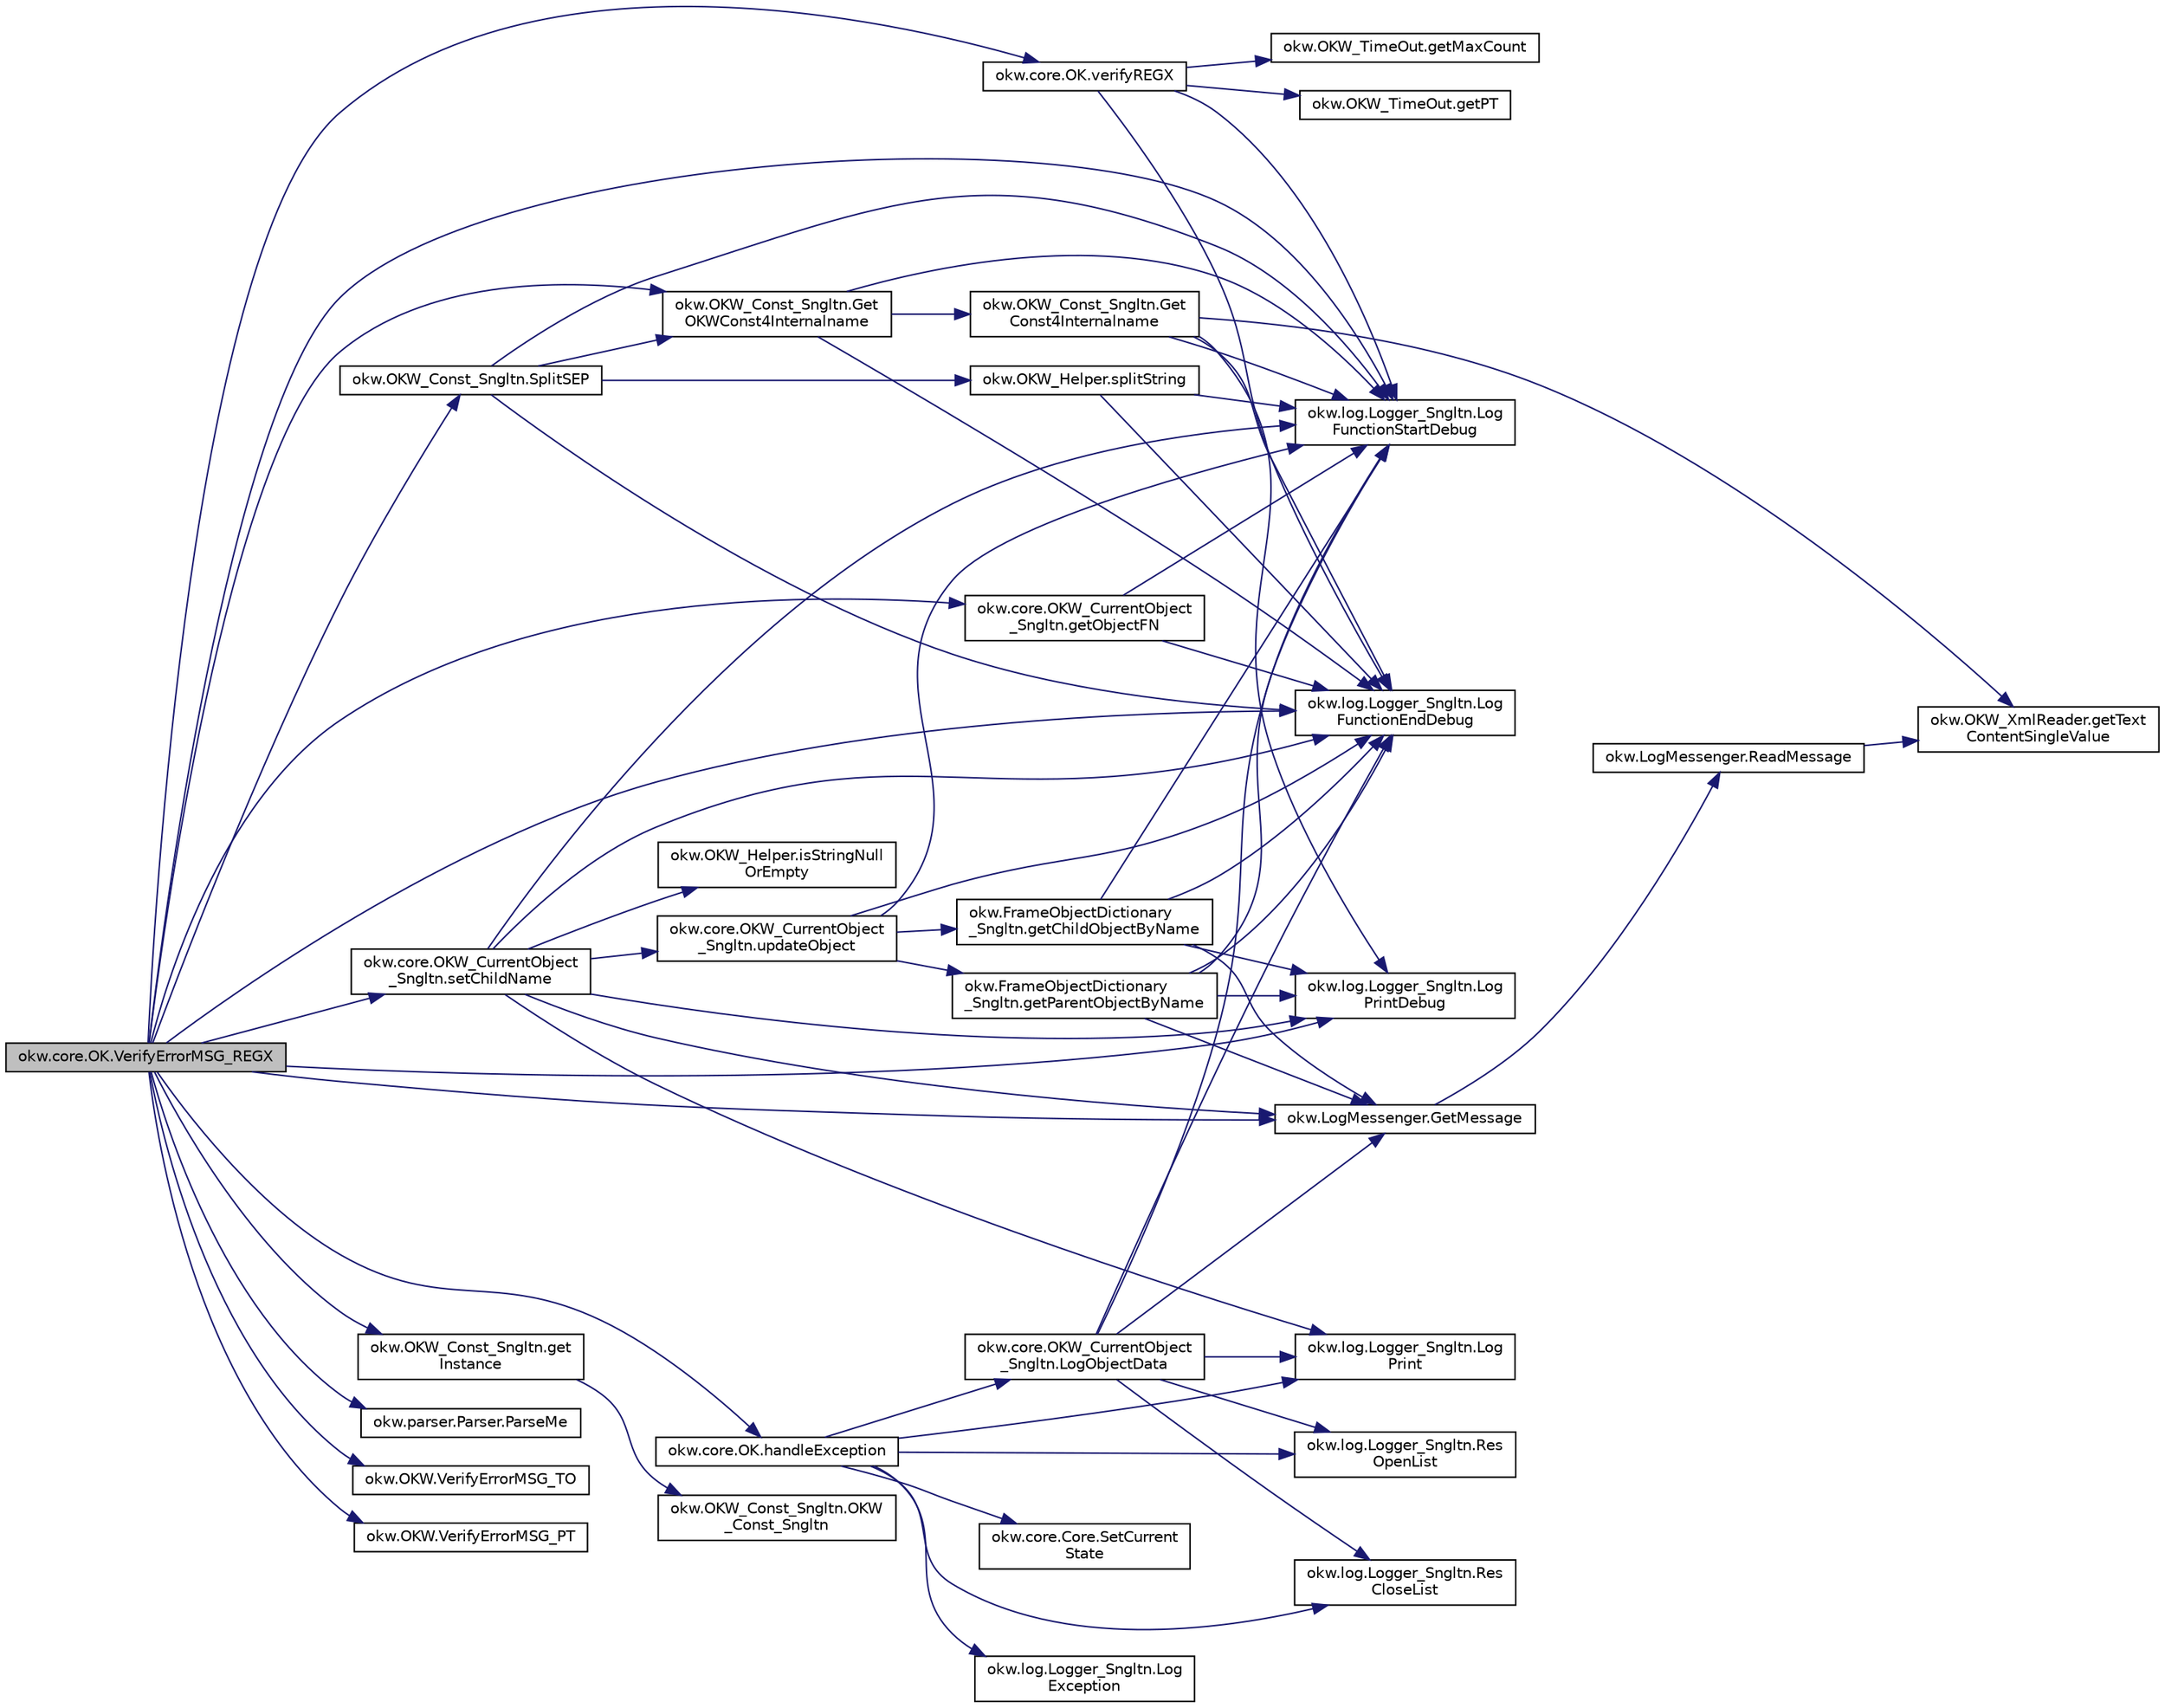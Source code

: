 digraph "okw.core.OK.VerifyErrorMSG_REGX"
{
 // INTERACTIVE_SVG=YES
 // LATEX_PDF_SIZE
  edge [fontname="Helvetica",fontsize="10",labelfontname="Helvetica",labelfontsize="10"];
  node [fontname="Helvetica",fontsize="10",shape=record];
  rankdir="LR";
  Node1284 [label="okw.core.OK.VerifyErrorMSG_REGX",height=0.2,width=0.4,color="black", fillcolor="grey75", style="filled", fontcolor="black",tooltip="Überprüft Fehlermeldungen in mit Angular validierten Formularen."];
  Node1284 -> Node1285 [color="midnightblue",fontsize="10",style="solid",fontname="Helvetica"];
  Node1285 [label="okw.log.Logger_Sngltn.Log\lFunctionStartDebug",height=0.2,width=0.4,color="black", fillcolor="white", style="filled",URL="$classokw_1_1log_1_1_logger___sngltn.html#a2d4c3d22d2a52b92873ee2f3853d9c42",tooltip="LogFunctionStartDebug:"];
  Node1284 -> Node1286 [color="midnightblue",fontsize="10",style="solid",fontname="Helvetica"];
  Node1286 [label="okw.OKW_Const_Sngltn.get\lInstance",height=0.2,width=0.4,color="black", fillcolor="white", style="filled",URL="$classokw_1_1_o_k_w___const___sngltn.html#afdb8f095b58cbd870dbb8eb353e3b0bf",tooltip="Holt die einzige Instanz dieser Klasse."];
  Node1286 -> Node1287 [color="midnightblue",fontsize="10",style="solid",fontname="Helvetica"];
  Node1287 [label="okw.OKW_Const_Sngltn.OKW\l_Const_Sngltn",height=0.2,width=0.4,color="black", fillcolor="white", style="filled",URL="$classokw_1_1_o_k_w___const___sngltn.html#a8404c43fc549df30d37c369c7d6e89ae",tooltip="Privater Konstruktor ohne Parameter im Entwurfsmuster Singelton initialisiert die Klasse OKW_Const."];
  Node1284 -> Node1288 [color="midnightblue",fontsize="10",style="solid",fontname="Helvetica"];
  Node1288 [label="okw.OKW_Const_Sngltn.Get\lOKWConst4Internalname",height=0.2,width=0.4,color="black", fillcolor="white", style="filled",URL="$classokw_1_1_o_k_w___const___sngltn.html#a02c05c79f7ea6e862a81a64ce23941fd",tooltip="Methode ermittelt für Internalname und der aktuell eingestellten Sprache den Wert für OKWConst."];
  Node1288 -> Node1285 [color="midnightblue",fontsize="10",style="solid",fontname="Helvetica"];
  Node1288 -> Node1289 [color="midnightblue",fontsize="10",style="solid",fontname="Helvetica"];
  Node1289 [label="okw.OKW_Const_Sngltn.Get\lConst4Internalname",height=0.2,width=0.4,color="black", fillcolor="white", style="filled",URL="$classokw_1_1_o_k_w___const___sngltn.html#a51cde06bf07e855ba4d69ff36b9a27f7",tooltip="Methode ermittelt für Internalname und der aktuell eingestellten Sprache den Wert für Const."];
  Node1289 -> Node1285 [color="midnightblue",fontsize="10",style="solid",fontname="Helvetica"];
  Node1289 -> Node1290 [color="midnightblue",fontsize="10",style="solid",fontname="Helvetica"];
  Node1290 [label="okw.log.Logger_Sngltn.Log\lPrintDebug",height=0.2,width=0.4,color="black", fillcolor="white", style="filled",URL="$classokw_1_1log_1_1_logger___sngltn.html#a313f97c79ba4662d9daaf7f537dd02f4",tooltip="Loggt eine Nachricht."];
  Node1289 -> Node1291 [color="midnightblue",fontsize="10",style="solid",fontname="Helvetica"];
  Node1291 [label="okw.OKW_XmlReader.getText\lContentSingleValue",height=0.2,width=0.4,color="black", fillcolor="white", style="filled",URL="$classokw_1_1_o_k_w___xml_reader.html#ab920b5335a2e1429c14cc5f8e79f39eb",tooltip="Lies den TextContent eines Tag."];
  Node1289 -> Node1292 [color="midnightblue",fontsize="10",style="solid",fontname="Helvetica"];
  Node1292 [label="okw.log.Logger_Sngltn.Log\lFunctionEndDebug",height=0.2,width=0.4,color="black", fillcolor="white", style="filled",URL="$classokw_1_1log_1_1_logger___sngltn.html#a91b192a4e0381f6d02b791693d0fab84",tooltip="LogFunctionEndDebug:"];
  Node1288 -> Node1292 [color="midnightblue",fontsize="10",style="solid",fontname="Helvetica"];
  Node1284 -> Node1290 [color="midnightblue",fontsize="10",style="solid",fontname="Helvetica"];
  Node1284 -> Node1293 [color="midnightblue",fontsize="10",style="solid",fontname="Helvetica"];
  Node1293 [label="okw.LogMessenger.GetMessage",height=0.2,width=0.4,color="black", fillcolor="white", style="filled",URL="$classokw_1_1_log_messenger.html#af225d1f037d47b3b085175c09d78bdd2",tooltip="Holt die Log-Meldung für MethodeNmae/Textkey ohne weitere Parameter."];
  Node1293 -> Node1294 [color="midnightblue",fontsize="10",style="solid",fontname="Helvetica"];
  Node1294 [label="okw.LogMessenger.ReadMessage",height=0.2,width=0.4,color="black", fillcolor="white", style="filled",URL="$classokw_1_1_log_messenger.html#a530cd6ab82ec82a04206a2e976ec06e3",tooltip="Interne Kernfunktion holt die Log-Meldung mit Platzhaltern aus der XML-Datei."];
  Node1294 -> Node1291 [color="midnightblue",fontsize="10",style="solid",fontname="Helvetica"];
  Node1284 -> Node1295 [color="midnightblue",fontsize="10",style="solid",fontname="Helvetica"];
  Node1295 [label="okw.OKW_Const_Sngltn.SplitSEP",height=0.2,width=0.4,color="black", fillcolor="white", style="filled",URL="$classokw_1_1_o_k_w___const___sngltn.html#a3851ae4f27e2ae512749767b86b3fc13",tooltip="Methode trennt einen String und wandelt diesen in einen ListString um."];
  Node1295 -> Node1285 [color="midnightblue",fontsize="10",style="solid",fontname="Helvetica"];
  Node1295 -> Node1296 [color="midnightblue",fontsize="10",style="solid",fontname="Helvetica"];
  Node1296 [label="okw.OKW_Helper.splitString",height=0.2,width=0.4,color="black", fillcolor="white", style="filled",URL="$classokw_1_1_o_k_w___helper.html#a268ba5b6db697acd241f3ebea12c4194",tooltip="Splittet einen String am angegebenen Separator auf."];
  Node1296 -> Node1285 [color="midnightblue",fontsize="10",style="solid",fontname="Helvetica"];
  Node1296 -> Node1292 [color="midnightblue",fontsize="10",style="solid",fontname="Helvetica"];
  Node1295 -> Node1288 [color="midnightblue",fontsize="10",style="solid",fontname="Helvetica"];
  Node1295 -> Node1292 [color="midnightblue",fontsize="10",style="solid",fontname="Helvetica"];
  Node1284 -> Node1297 [color="midnightblue",fontsize="10",style="solid",fontname="Helvetica"];
  Node1297 [label="okw.parser.Parser.ParseMe",height=0.2,width=0.4,color="black", fillcolor="white", style="filled",URL="$classokw_1_1parser_1_1_parser.html#a46afb901847316c744413ce473ecada3",tooltip="Parst einen _List&lt string&gt, ersetzt die Parser-Schlüsslewörter durch Werte."];
  Node1284 -> Node1298 [color="midnightblue",fontsize="10",style="solid",fontname="Helvetica"];
  Node1298 [label="okw.core.OKW_CurrentObject\l_Sngltn.setChildName",height=0.2,width=0.4,color="black", fillcolor="white", style="filled",URL="$classokw_1_1core_1_1_o_k_w___current_object___sngltn.html#a461fa1ff29f4bc4a9798707ea7b71849",tooltip="Setzt das Kindobjekt."];
  Node1298 -> Node1285 [color="midnightblue",fontsize="10",style="solid",fontname="Helvetica"];
  Node1298 -> Node1290 [color="midnightblue",fontsize="10",style="solid",fontname="Helvetica"];
  Node1298 -> Node1293 [color="midnightblue",fontsize="10",style="solid",fontname="Helvetica"];
  Node1298 -> Node1299 [color="midnightblue",fontsize="10",style="solid",fontname="Helvetica"];
  Node1299 [label="okw.OKW_Helper.isStringNull\lOrEmpty",height=0.2,width=0.4,color="black", fillcolor="white", style="filled",URL="$classokw_1_1_o_k_w___helper.html#a3a7ba0f42b29adf70574830688e72e4a",tooltip="Prüft ob der gegeben String fpsStrin null oder leer (\"\") ist."];
  Node1298 -> Node1300 [color="midnightblue",fontsize="10",style="solid",fontname="Helvetica"];
  Node1300 [label="okw.log.Logger_Sngltn.Log\lPrint",height=0.2,width=0.4,color="black", fillcolor="white", style="filled",URL="$classokw_1_1log_1_1_logger___sngltn.html#a8ebceaddd6cc6963ddb8e08c72ea808c",tooltip="LogPrint Function: Prints the values of expressions to the results file."];
  Node1298 -> Node1301 [color="midnightblue",fontsize="10",style="solid",fontname="Helvetica"];
  Node1301 [label="okw.core.OKW_CurrentObject\l_Sngltn.updateObject",height=0.2,width=0.4,color="black", fillcolor="white", style="filled",URL="$classokw_1_1core_1_1_o_k_w___current_object___sngltn.html#a51204f2563ba8defb737da6653705819",tooltip="Methode aktualisert zwei Werte:"];
  Node1301 -> Node1285 [color="midnightblue",fontsize="10",style="solid",fontname="Helvetica"];
  Node1301 -> Node1302 [color="midnightblue",fontsize="10",style="solid",fontname="Helvetica"];
  Node1302 [label="okw.FrameObjectDictionary\l_Sngltn.getParentObjectByName",height=0.2,width=0.4,color="black", fillcolor="white", style="filled",URL="$classokw_1_1_frame_object_dictionary___sngltn.html#aeec07d71cbebe71ec3ec4d27e86d6c5c",tooltip="Die Methode liefert das Frame-Object des gegebenen FN eines Fensterobjektes zurück."];
  Node1302 -> Node1285 [color="midnightblue",fontsize="10",style="solid",fontname="Helvetica"];
  Node1302 -> Node1290 [color="midnightblue",fontsize="10",style="solid",fontname="Helvetica"];
  Node1302 -> Node1293 [color="midnightblue",fontsize="10",style="solid",fontname="Helvetica"];
  Node1302 -> Node1292 [color="midnightblue",fontsize="10",style="solid",fontname="Helvetica"];
  Node1301 -> Node1303 [color="midnightblue",fontsize="10",style="solid",fontname="Helvetica"];
  Node1303 [label="okw.FrameObjectDictionary\l_Sngltn.getChildObjectByName",height=0.2,width=0.4,color="black", fillcolor="white", style="filled",URL="$classokw_1_1_frame_object_dictionary___sngltn.html#a0a71734828093357dfc88b5fa242e361",tooltip="Die Methode liefert das Objekt des gegebenen Kindobjekttests zurück."];
  Node1303 -> Node1285 [color="midnightblue",fontsize="10",style="solid",fontname="Helvetica"];
  Node1303 -> Node1290 [color="midnightblue",fontsize="10",style="solid",fontname="Helvetica"];
  Node1303 -> Node1293 [color="midnightblue",fontsize="10",style="solid",fontname="Helvetica"];
  Node1303 -> Node1292 [color="midnightblue",fontsize="10",style="solid",fontname="Helvetica"];
  Node1301 -> Node1292 [color="midnightblue",fontsize="10",style="solid",fontname="Helvetica"];
  Node1298 -> Node1292 [color="midnightblue",fontsize="10",style="solid",fontname="Helvetica"];
  Node1284 -> Node1304 [color="midnightblue",fontsize="10",style="solid",fontname="Helvetica"];
  Node1304 [label="okw.core.OKW_CurrentObject\l_Sngltn.getObjectFN",height=0.2,width=0.4,color="black", fillcolor="white", style="filled",URL="$classokw_1_1core_1_1_o_k_w___current_object___sngltn.html#a8a957bc040b9487a21adb41a52c56fd4",tooltip="Ermittelt den ObjektNamen des aktuellen Objektes."];
  Node1304 -> Node1285 [color="midnightblue",fontsize="10",style="solid",fontname="Helvetica"];
  Node1304 -> Node1292 [color="midnightblue",fontsize="10",style="solid",fontname="Helvetica"];
  Node1284 -> Node1305 [color="midnightblue",fontsize="10",style="solid",fontname="Helvetica"];
  Node1305 [label="okw.OKW.VerifyErrorMSG_TO",height=0.2,width=0.4,color="black", fillcolor="white", style="filled",URL="$interfaceokw_1_1_o_k_w.html#ae9b06c1fa336155522df546330257ac9",tooltip="TimeOut in Sekunden [s] für das Schlüsselwort VerifyLabel."];
  Node1284 -> Node1306 [color="midnightblue",fontsize="10",style="solid",fontname="Helvetica"];
  Node1306 [label="okw.OKW.VerifyErrorMSG_PT",height=0.2,width=0.4,color="black", fillcolor="white", style="filled",URL="$interfaceokw_1_1_o_k_w.html#a8fd0222445e137e530e54bdd55468d9f",tooltip="Polling Time in [ms] für das Schlüsselwort VerifyLabel."];
  Node1284 -> Node1307 [color="midnightblue",fontsize="10",style="solid",fontname="Helvetica"];
  Node1307 [label="okw.core.OK.verifyREGX",height=0.2,width=0.4,color="black", fillcolor="white", style="filled",URL="$classokw_1_1core_1_1_o_k.html#a9920f558ea5d2ea252daf5199864c28f",tooltip=" "];
  Node1307 -> Node1285 [color="midnightblue",fontsize="10",style="solid",fontname="Helvetica"];
  Node1307 -> Node1308 [color="midnightblue",fontsize="10",style="solid",fontname="Helvetica"];
  Node1308 [label="okw.OKW_TimeOut.getMaxCount",height=0.2,width=0.4,color="black", fillcolor="white", style="filled",URL="$classokw_1_1_o_k_w___time_out.html#adf7b9cc33db065c1f284bb5db2227b51",tooltip="Anzahl der berechnetten Zyklen."];
  Node1307 -> Node1309 [color="midnightblue",fontsize="10",style="solid",fontname="Helvetica"];
  Node1309 [label="okw.OKW_TimeOut.getPT",height=0.2,width=0.4,color="black", fillcolor="white", style="filled",URL="$classokw_1_1_o_k_w___time_out.html#ab7142e5e6adc82f308a70177c71ced2c",tooltip="Wartezeit zwischen zwei Pollings in [ms]."];
  Node1307 -> Node1292 [color="midnightblue",fontsize="10",style="solid",fontname="Helvetica"];
  Node1284 -> Node1310 [color="midnightblue",fontsize="10",style="solid",fontname="Helvetica"];
  Node1310 [label="okw.core.OK.handleException",height=0.2,width=0.4,color="black", fillcolor="white", style="filled",URL="$classokw_1_1core_1_1_o_k.html#a5a6db6a457bcb71c893f5d4eb615b2b7",tooltip="Zentrale Exception-Behandlung."];
  Node1310 -> Node1300 [color="midnightblue",fontsize="10",style="solid",fontname="Helvetica"];
  Node1310 -> Node1311 [color="midnightblue",fontsize="10",style="solid",fontname="Helvetica"];
  Node1311 [label="okw.log.Logger_Sngltn.Log\lException",height=0.2,width=0.4,color="black", fillcolor="white", style="filled",URL="$classokw_1_1log_1_1_logger___sngltn.html#aa29d396a2b9df1ac57079d777c548181",tooltip="LogException Function: Logs a Script Exception to the results file."];
  Node1310 -> Node1312 [color="midnightblue",fontsize="10",style="solid",fontname="Helvetica"];
  Node1312 [label="okw.log.Logger_Sngltn.Res\lOpenList",height=0.2,width=0.4,color="black", fillcolor="white", style="filled",URL="$classokw_1_1log_1_1_logger___sngltn.html#ab4fc711bb4c754f251372ff3b14ab9c9",tooltip="Creates a new hierarchical level in the results file."];
  Node1310 -> Node1313 [color="midnightblue",fontsize="10",style="solid",fontname="Helvetica"];
  Node1313 [label="okw.log.Logger_Sngltn.Res\lCloseList",height=0.2,width=0.4,color="black", fillcolor="white", style="filled",URL="$classokw_1_1log_1_1_logger___sngltn.html#a9b54104f7e0b4c0a473877b19dfaed56",tooltip="Closes a hierarchical level in the results file that was opened with ResOpenList."];
  Node1310 -> Node1314 [color="midnightblue",fontsize="10",style="solid",fontname="Helvetica"];
  Node1314 [label="okw.core.OKW_CurrentObject\l_Sngltn.LogObjectData",height=0.2,width=0.4,color="black", fillcolor="white", style="filled",URL="$classokw_1_1core_1_1_o_k_w___current_object___sngltn.html#a01b48f2c86a2f91909143ee9063dfd86",tooltip="Methode gibt alle wichtigen Informationen zum aktuellen Objekt aus."];
  Node1314 -> Node1285 [color="midnightblue",fontsize="10",style="solid",fontname="Helvetica"];
  Node1314 -> Node1312 [color="midnightblue",fontsize="10",style="solid",fontname="Helvetica"];
  Node1314 -> Node1300 [color="midnightblue",fontsize="10",style="solid",fontname="Helvetica"];
  Node1314 -> Node1293 [color="midnightblue",fontsize="10",style="solid",fontname="Helvetica"];
  Node1314 -> Node1313 [color="midnightblue",fontsize="10",style="solid",fontname="Helvetica"];
  Node1314 -> Node1292 [color="midnightblue",fontsize="10",style="solid",fontname="Helvetica"];
  Node1310 -> Node1315 [color="midnightblue",fontsize="10",style="solid",fontname="Helvetica"];
  Node1315 [label="okw.core.Core.SetCurrent\lState",height=0.2,width=0.4,color="black", fillcolor="white", style="filled",URL="$classokw_1_1core_1_1_core.html#aafe6e3d88e810dabf350b37058d4af97",tooltip="Setter zum Setzen des aktuellen Zustandes."];
  Node1284 -> Node1292 [color="midnightblue",fontsize="10",style="solid",fontname="Helvetica"];
}
